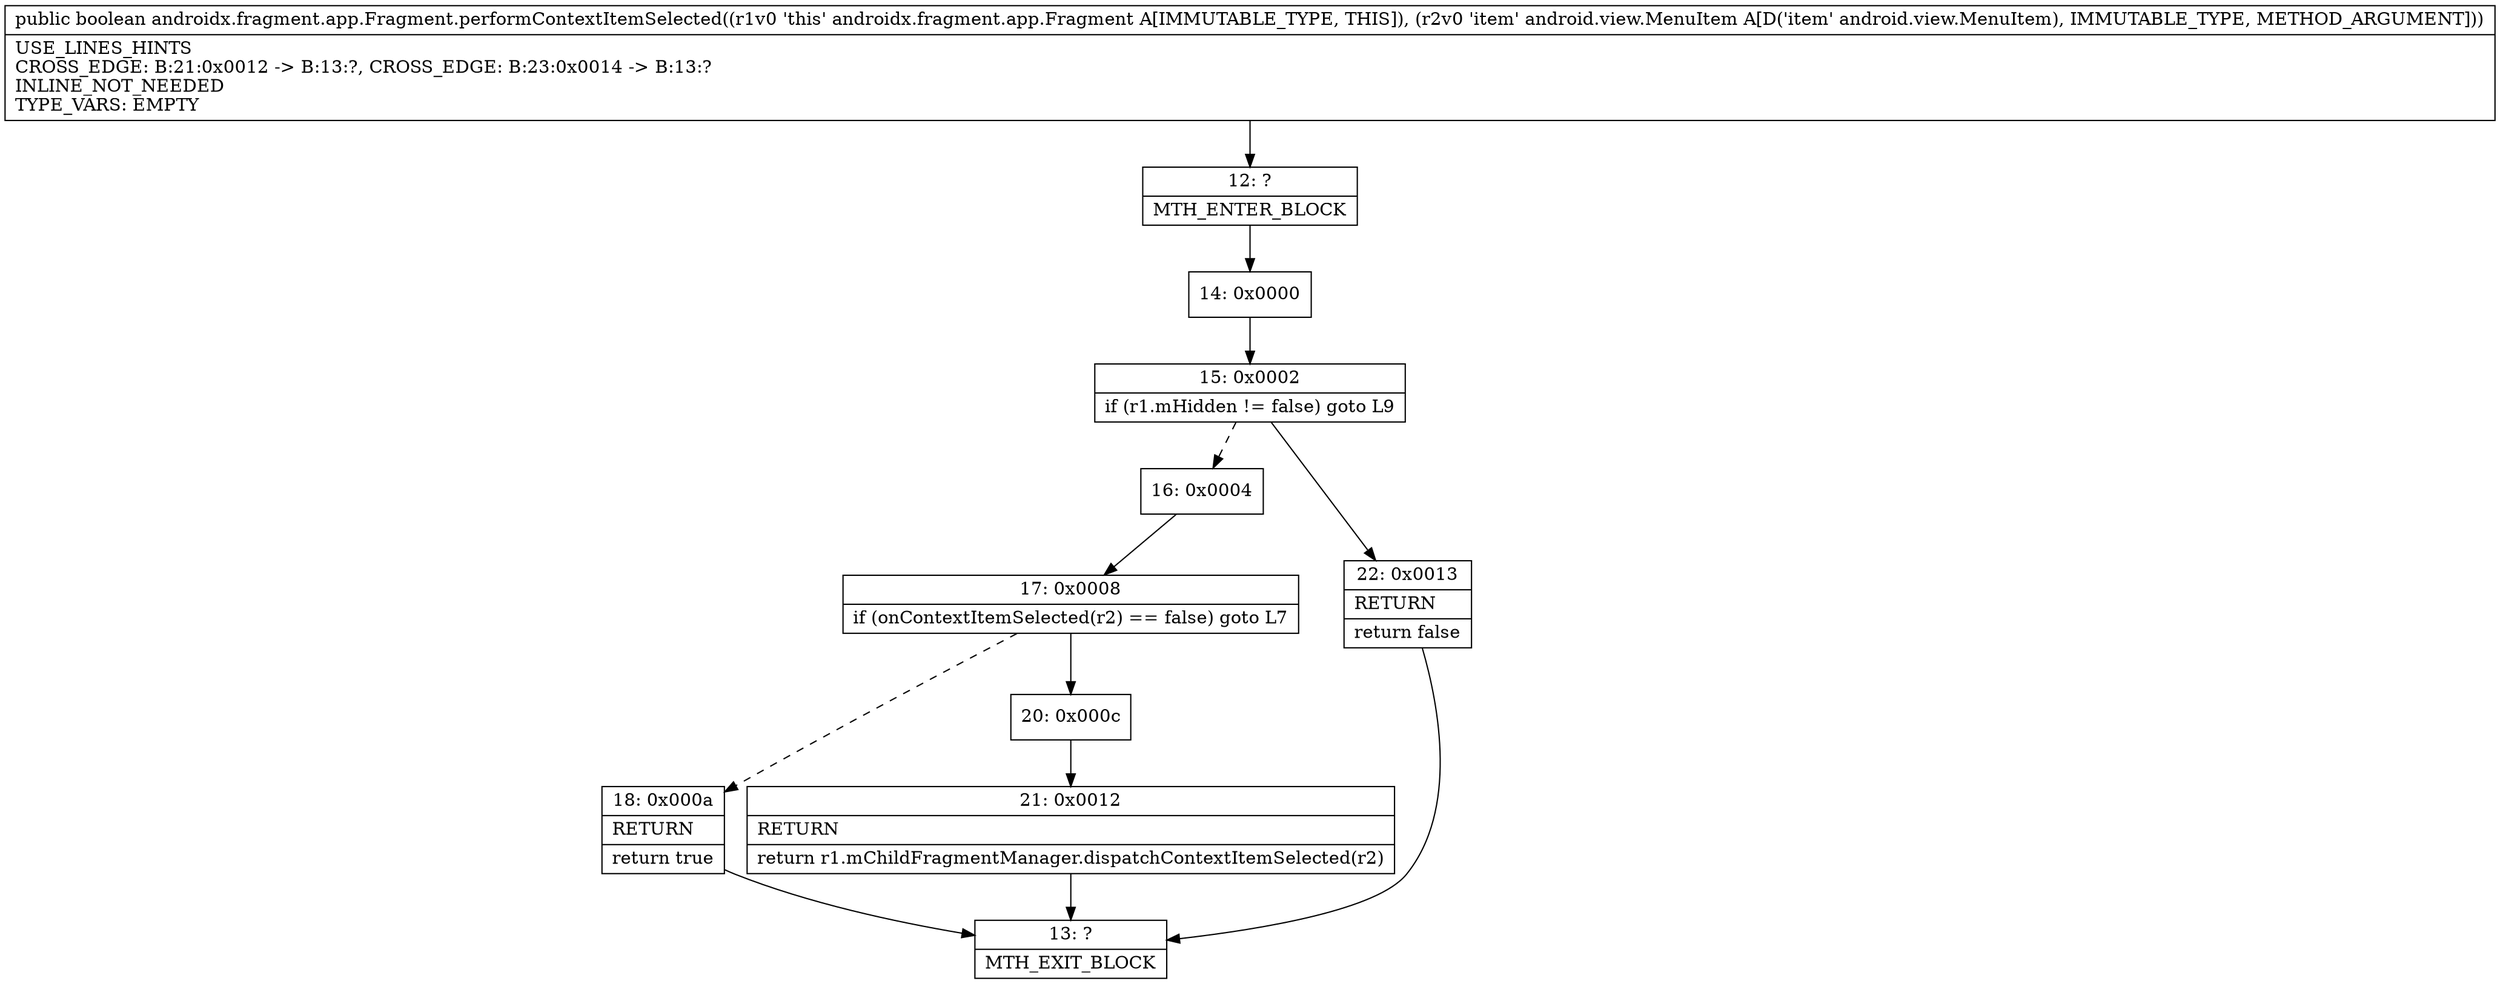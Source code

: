 digraph "CFG forandroidx.fragment.app.Fragment.performContextItemSelected(Landroid\/view\/MenuItem;)Z" {
Node_12 [shape=record,label="{12\:\ ?|MTH_ENTER_BLOCK\l}"];
Node_14 [shape=record,label="{14\:\ 0x0000}"];
Node_15 [shape=record,label="{15\:\ 0x0002|if (r1.mHidden != false) goto L9\l}"];
Node_16 [shape=record,label="{16\:\ 0x0004}"];
Node_17 [shape=record,label="{17\:\ 0x0008|if (onContextItemSelected(r2) == false) goto L7\l}"];
Node_18 [shape=record,label="{18\:\ 0x000a|RETURN\l|return true\l}"];
Node_13 [shape=record,label="{13\:\ ?|MTH_EXIT_BLOCK\l}"];
Node_20 [shape=record,label="{20\:\ 0x000c}"];
Node_21 [shape=record,label="{21\:\ 0x0012|RETURN\l|return r1.mChildFragmentManager.dispatchContextItemSelected(r2)\l}"];
Node_22 [shape=record,label="{22\:\ 0x0013|RETURN\l|return false\l}"];
MethodNode[shape=record,label="{public boolean androidx.fragment.app.Fragment.performContextItemSelected((r1v0 'this' androidx.fragment.app.Fragment A[IMMUTABLE_TYPE, THIS]), (r2v0 'item' android.view.MenuItem A[D('item' android.view.MenuItem), IMMUTABLE_TYPE, METHOD_ARGUMENT]))  | USE_LINES_HINTS\lCROSS_EDGE: B:21:0x0012 \-\> B:13:?, CROSS_EDGE: B:23:0x0014 \-\> B:13:?\lINLINE_NOT_NEEDED\lTYPE_VARS: EMPTY\l}"];
MethodNode -> Node_12;Node_12 -> Node_14;
Node_14 -> Node_15;
Node_15 -> Node_16[style=dashed];
Node_15 -> Node_22;
Node_16 -> Node_17;
Node_17 -> Node_18[style=dashed];
Node_17 -> Node_20;
Node_18 -> Node_13;
Node_20 -> Node_21;
Node_21 -> Node_13;
Node_22 -> Node_13;
}

